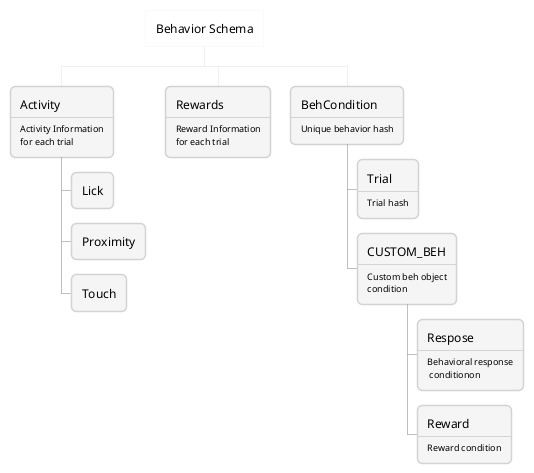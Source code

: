 @startwbs
<style>
node {
    LineColor lightgray
    BackgroundColor whitesmoke
    RoundCorner 10
    MaximumWidth 120
}
arrow {
  // Targetting only connector between Mexico-Chihuahua and USA-Texas
  LineColor gray
  LineThickness .5
}
:depth(0) {
  BackgroundColor White
  RoundCorner 0
  Shadowing 0
  LineThickness 0
 }
</style>
* Behavior Schema

** Activity\n----\n<size:9>Activity Information</size> \n<size:9>for each trial</size>
*** Lick
*** Proximity
*** Touch

** Rewards\n----\n<size:9>Reward Information</size> \n<size:9>for each trial</size>
** BehCondition\n----\n<size:9>Unique behavior hash</size>
*** Trial\n----\n<size:9>Trial hash</size>
*** CUSTOM_BEH\n----\n<size:9>Custom beh object </size> \n<size:9>condition</size>
**** Respose\n----\n<size:9>Behavioral response\n<size:9> conditionon</size>
**** Reward\n----\n<size:9>Reward condition</size>
@endwbs